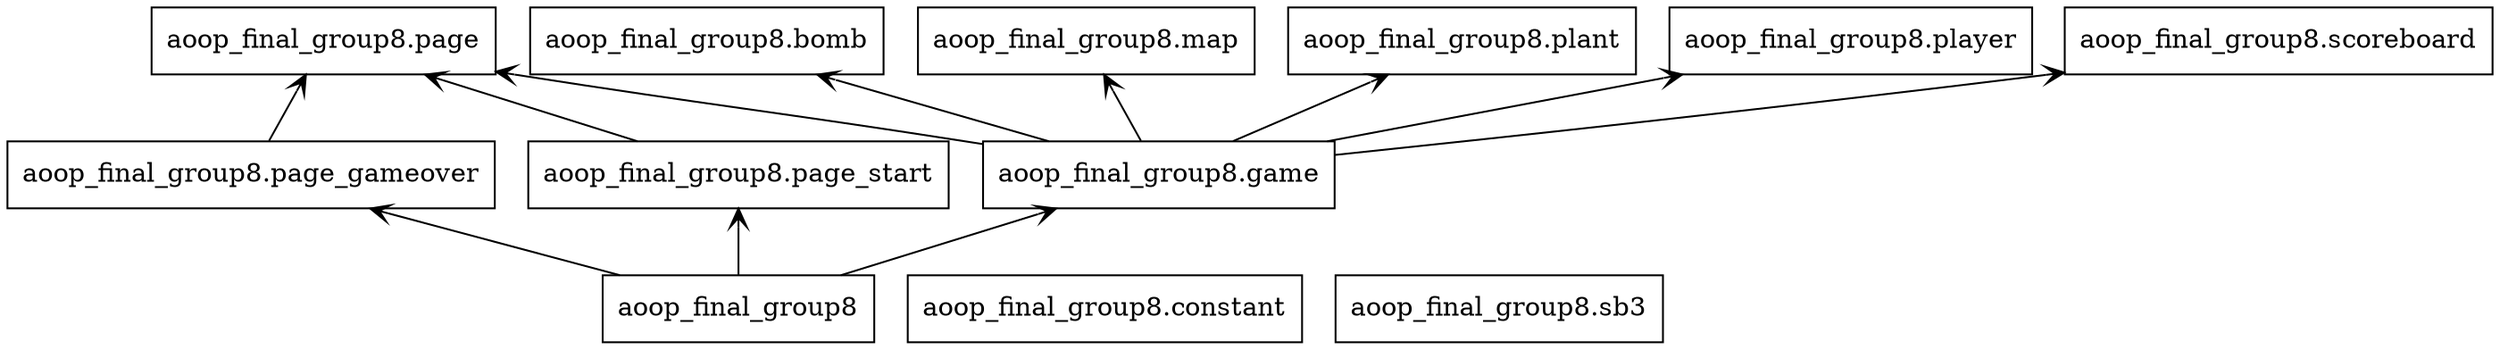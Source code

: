 digraph "packages_finalproject" {
rankdir=BT
charset="utf-8"
"aoop_final_group8" [color="black", label=<aoop_final_group8>, shape="box", style="solid"];
"aoop_final_group8.bomb" [color="black", label=<aoop_final_group8.bomb>, shape="box", style="solid"];
"aoop_final_group8.constant" [color="black", label=<aoop_final_group8.constant>, shape="box", style="solid"];
"aoop_final_group8.game" [color="black", label=<aoop_final_group8.game>, shape="box", style="solid"];
"aoop_final_group8.map" [color="black", label=<aoop_final_group8.map>, shape="box", style="solid"];
"aoop_final_group8.page" [color="black", label=<aoop_final_group8.page>, shape="box", style="solid"];
"aoop_final_group8.page_gameover" [color="black", label=<aoop_final_group8.page_gameover>, shape="box", style="solid"];
"aoop_final_group8.page_start" [color="black", label=<aoop_final_group8.page_start>, shape="box", style="solid"];
"aoop_final_group8.plant" [color="black", label=<aoop_final_group8.plant>, shape="box", style="solid"];
"aoop_final_group8.player" [color="black", label=<aoop_final_group8.player>, shape="box", style="solid"];
"aoop_final_group8.sb3" [color="black", label=<aoop_final_group8.sb3>, shape="box", style="solid"];
"aoop_final_group8.scoreboard" [color="black", label=<aoop_final_group8.scoreboard>, shape="box", style="solid"];
"aoop_final_group8" -> "aoop_final_group8.game" [arrowhead="open", arrowtail="none"];
"aoop_final_group8" -> "aoop_final_group8.page_gameover" [arrowhead="open", arrowtail="none"];
"aoop_final_group8" -> "aoop_final_group8.page_start" [arrowhead="open", arrowtail="none"];
"aoop_final_group8.game" -> "aoop_final_group8.bomb" [arrowhead="open", arrowtail="none"];
"aoop_final_group8.game" -> "aoop_final_group8.map" [arrowhead="open", arrowtail="none"];
"aoop_final_group8.game" -> "aoop_final_group8.page" [arrowhead="open", arrowtail="none"];
"aoop_final_group8.game" -> "aoop_final_group8.plant" [arrowhead="open", arrowtail="none"];
"aoop_final_group8.game" -> "aoop_final_group8.player" [arrowhead="open", arrowtail="none"];
"aoop_final_group8.game" -> "aoop_final_group8.scoreboard" [arrowhead="open", arrowtail="none"];
"aoop_final_group8.page_gameover" -> "aoop_final_group8.page" [arrowhead="open", arrowtail="none"];
"aoop_final_group8.page_start" -> "aoop_final_group8.page" [arrowhead="open", arrowtail="none"];
}
